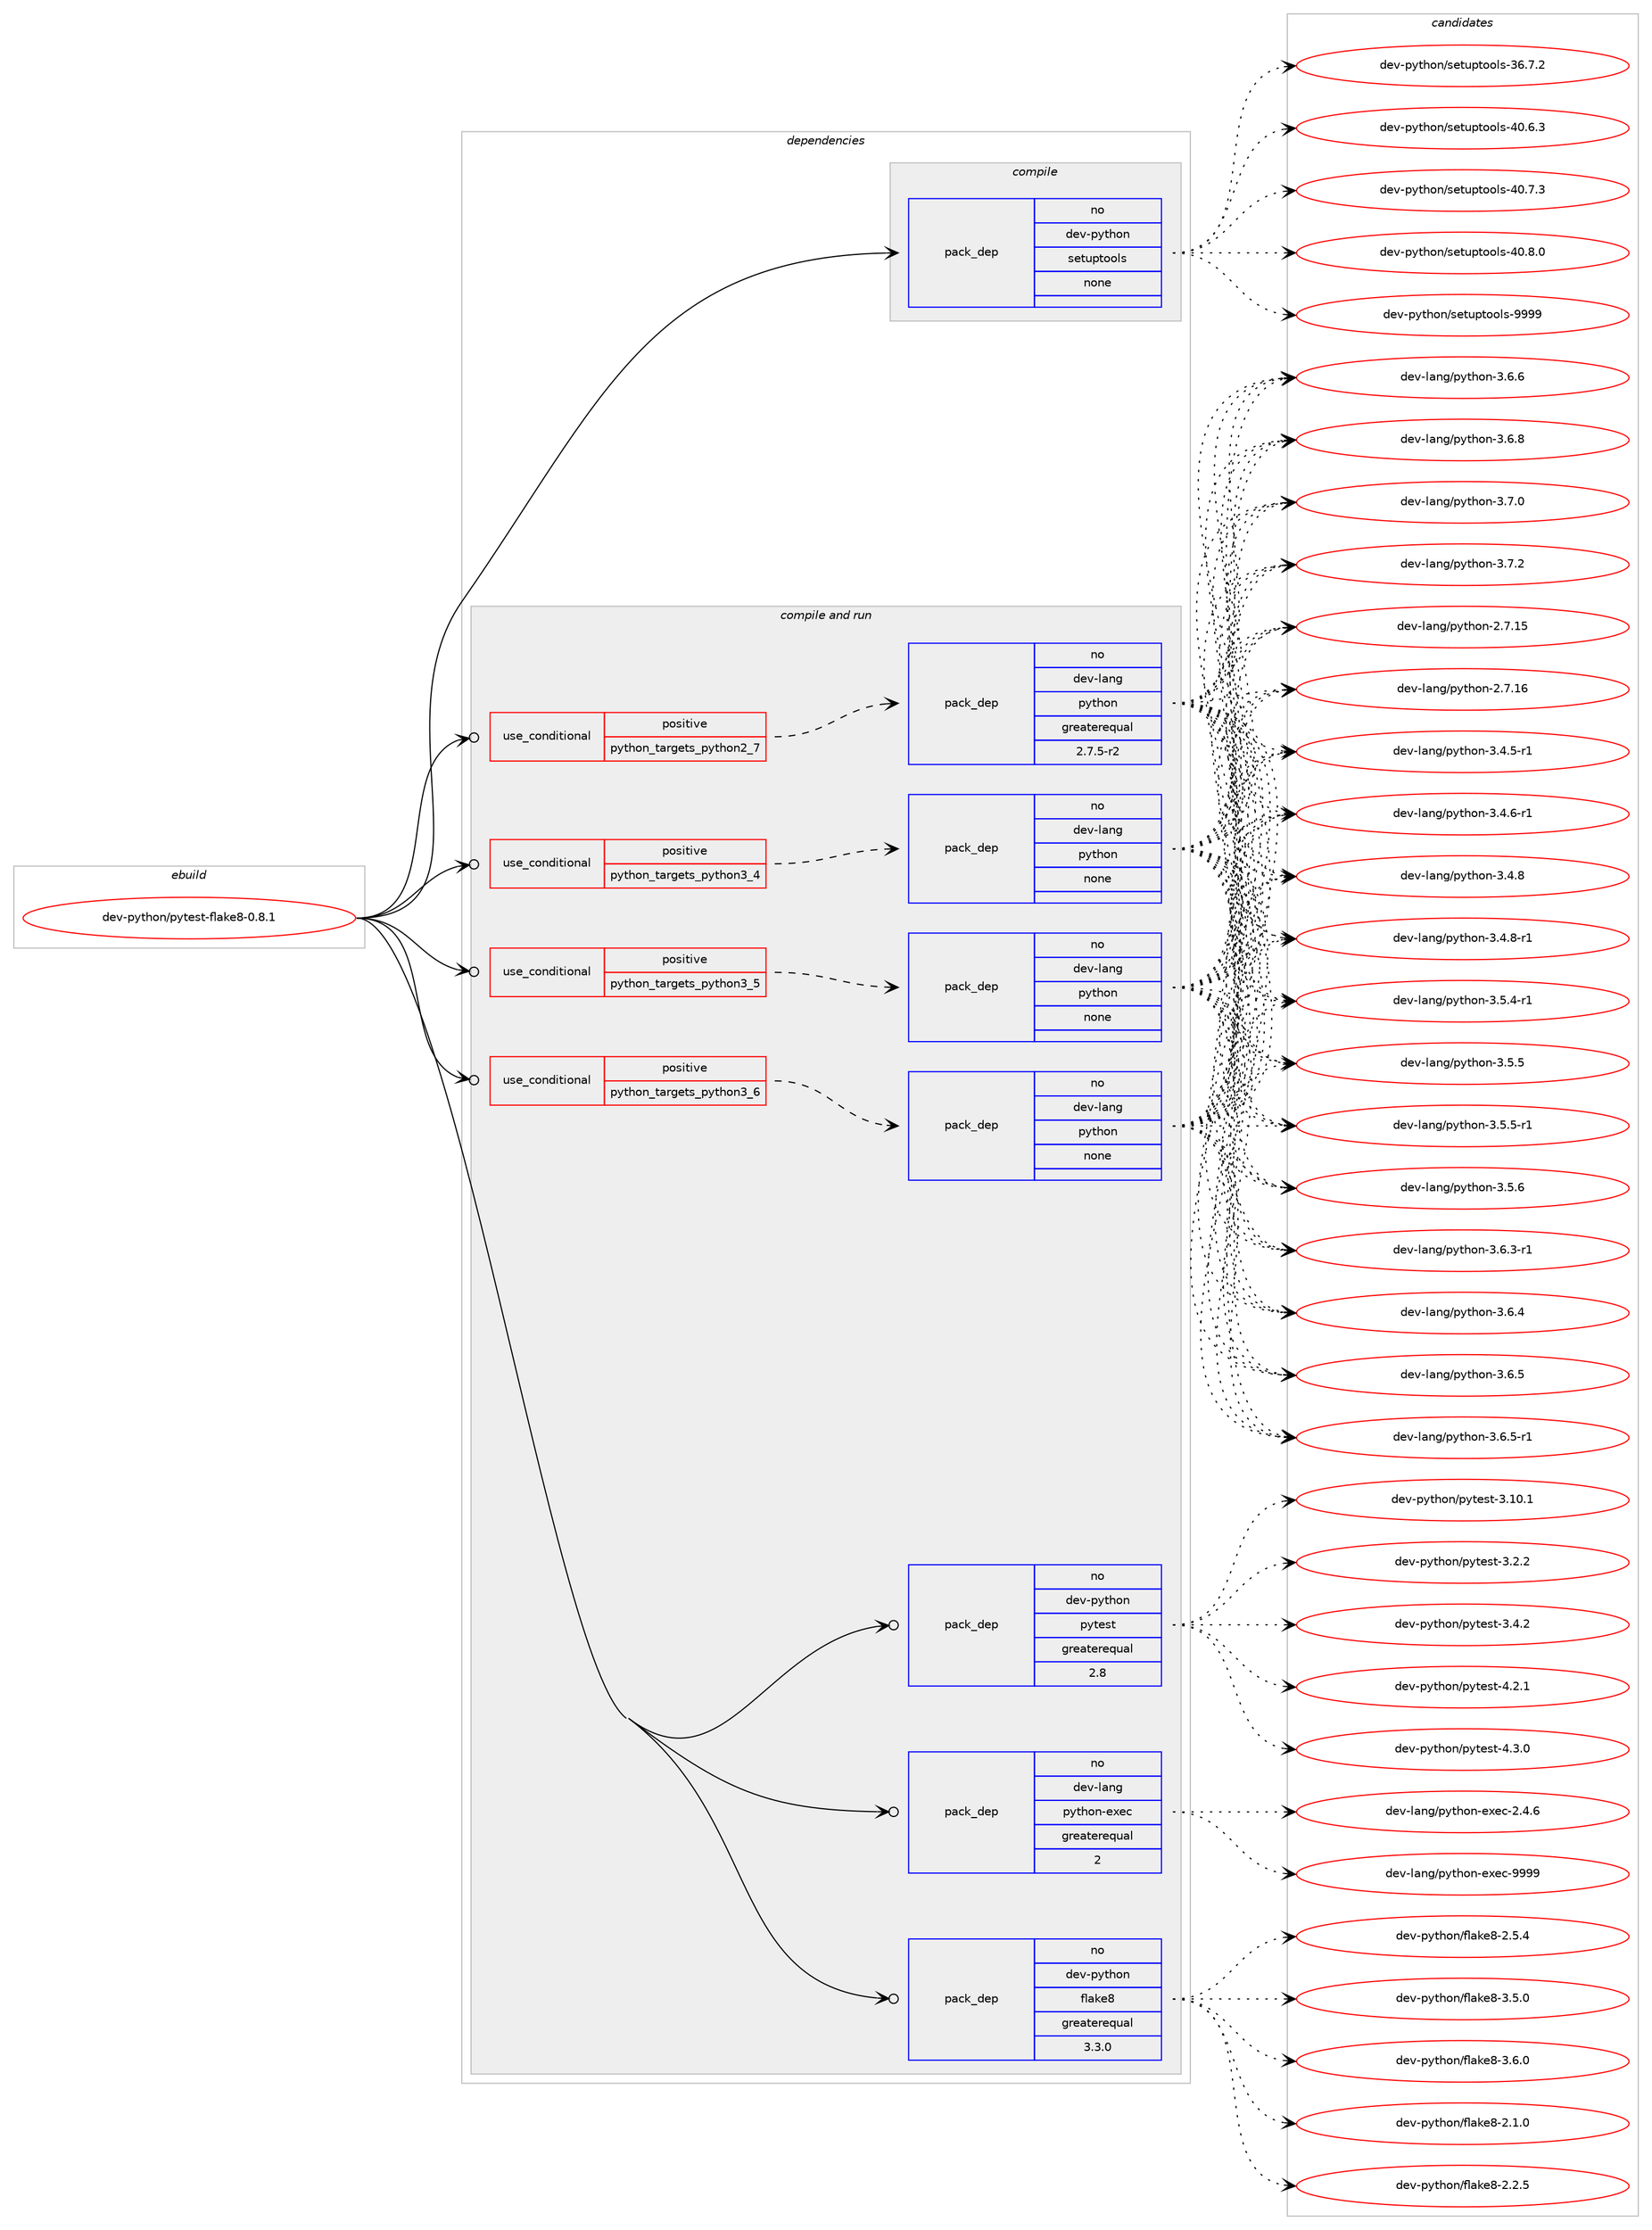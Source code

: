 digraph prolog {

# *************
# Graph options
# *************

newrank=true;
concentrate=true;
compound=true;
graph [rankdir=LR,fontname=Helvetica,fontsize=10,ranksep=1.5];#, ranksep=2.5, nodesep=0.2];
edge  [arrowhead=vee];
node  [fontname=Helvetica,fontsize=10];

# **********
# The ebuild
# **********

subgraph cluster_leftcol {
color=gray;
rank=same;
label=<<i>ebuild</i>>;
id [label="dev-python/pytest-flake8-0.8.1", color=red, width=4, href="../dev-python/pytest-flake8-0.8.1.svg"];
}

# ****************
# The dependencies
# ****************

subgraph cluster_midcol {
color=gray;
label=<<i>dependencies</i>>;
subgraph cluster_compile {
fillcolor="#eeeeee";
style=filled;
label=<<i>compile</i>>;
subgraph pack1027776 {
dependency1433225 [label=<<TABLE BORDER="0" CELLBORDER="1" CELLSPACING="0" CELLPADDING="4" WIDTH="220"><TR><TD ROWSPAN="6" CELLPADDING="30">pack_dep</TD></TR><TR><TD WIDTH="110">no</TD></TR><TR><TD>dev-python</TD></TR><TR><TD>setuptools</TD></TR><TR><TD>none</TD></TR><TR><TD></TD></TR></TABLE>>, shape=none, color=blue];
}
id:e -> dependency1433225:w [weight=20,style="solid",arrowhead="vee"];
}
subgraph cluster_compileandrun {
fillcolor="#eeeeee";
style=filled;
label=<<i>compile and run</i>>;
subgraph cond382101 {
dependency1433226 [label=<<TABLE BORDER="0" CELLBORDER="1" CELLSPACING="0" CELLPADDING="4"><TR><TD ROWSPAN="3" CELLPADDING="10">use_conditional</TD></TR><TR><TD>positive</TD></TR><TR><TD>python_targets_python2_7</TD></TR></TABLE>>, shape=none, color=red];
subgraph pack1027777 {
dependency1433227 [label=<<TABLE BORDER="0" CELLBORDER="1" CELLSPACING="0" CELLPADDING="4" WIDTH="220"><TR><TD ROWSPAN="6" CELLPADDING="30">pack_dep</TD></TR><TR><TD WIDTH="110">no</TD></TR><TR><TD>dev-lang</TD></TR><TR><TD>python</TD></TR><TR><TD>greaterequal</TD></TR><TR><TD>2.7.5-r2</TD></TR></TABLE>>, shape=none, color=blue];
}
dependency1433226:e -> dependency1433227:w [weight=20,style="dashed",arrowhead="vee"];
}
id:e -> dependency1433226:w [weight=20,style="solid",arrowhead="odotvee"];
subgraph cond382102 {
dependency1433228 [label=<<TABLE BORDER="0" CELLBORDER="1" CELLSPACING="0" CELLPADDING="4"><TR><TD ROWSPAN="3" CELLPADDING="10">use_conditional</TD></TR><TR><TD>positive</TD></TR><TR><TD>python_targets_python3_4</TD></TR></TABLE>>, shape=none, color=red];
subgraph pack1027778 {
dependency1433229 [label=<<TABLE BORDER="0" CELLBORDER="1" CELLSPACING="0" CELLPADDING="4" WIDTH="220"><TR><TD ROWSPAN="6" CELLPADDING="30">pack_dep</TD></TR><TR><TD WIDTH="110">no</TD></TR><TR><TD>dev-lang</TD></TR><TR><TD>python</TD></TR><TR><TD>none</TD></TR><TR><TD></TD></TR></TABLE>>, shape=none, color=blue];
}
dependency1433228:e -> dependency1433229:w [weight=20,style="dashed",arrowhead="vee"];
}
id:e -> dependency1433228:w [weight=20,style="solid",arrowhead="odotvee"];
subgraph cond382103 {
dependency1433230 [label=<<TABLE BORDER="0" CELLBORDER="1" CELLSPACING="0" CELLPADDING="4"><TR><TD ROWSPAN="3" CELLPADDING="10">use_conditional</TD></TR><TR><TD>positive</TD></TR><TR><TD>python_targets_python3_5</TD></TR></TABLE>>, shape=none, color=red];
subgraph pack1027779 {
dependency1433231 [label=<<TABLE BORDER="0" CELLBORDER="1" CELLSPACING="0" CELLPADDING="4" WIDTH="220"><TR><TD ROWSPAN="6" CELLPADDING="30">pack_dep</TD></TR><TR><TD WIDTH="110">no</TD></TR><TR><TD>dev-lang</TD></TR><TR><TD>python</TD></TR><TR><TD>none</TD></TR><TR><TD></TD></TR></TABLE>>, shape=none, color=blue];
}
dependency1433230:e -> dependency1433231:w [weight=20,style="dashed",arrowhead="vee"];
}
id:e -> dependency1433230:w [weight=20,style="solid",arrowhead="odotvee"];
subgraph cond382104 {
dependency1433232 [label=<<TABLE BORDER="0" CELLBORDER="1" CELLSPACING="0" CELLPADDING="4"><TR><TD ROWSPAN="3" CELLPADDING="10">use_conditional</TD></TR><TR><TD>positive</TD></TR><TR><TD>python_targets_python3_6</TD></TR></TABLE>>, shape=none, color=red];
subgraph pack1027780 {
dependency1433233 [label=<<TABLE BORDER="0" CELLBORDER="1" CELLSPACING="0" CELLPADDING="4" WIDTH="220"><TR><TD ROWSPAN="6" CELLPADDING="30">pack_dep</TD></TR><TR><TD WIDTH="110">no</TD></TR><TR><TD>dev-lang</TD></TR><TR><TD>python</TD></TR><TR><TD>none</TD></TR><TR><TD></TD></TR></TABLE>>, shape=none, color=blue];
}
dependency1433232:e -> dependency1433233:w [weight=20,style="dashed",arrowhead="vee"];
}
id:e -> dependency1433232:w [weight=20,style="solid",arrowhead="odotvee"];
subgraph pack1027781 {
dependency1433234 [label=<<TABLE BORDER="0" CELLBORDER="1" CELLSPACING="0" CELLPADDING="4" WIDTH="220"><TR><TD ROWSPAN="6" CELLPADDING="30">pack_dep</TD></TR><TR><TD WIDTH="110">no</TD></TR><TR><TD>dev-lang</TD></TR><TR><TD>python-exec</TD></TR><TR><TD>greaterequal</TD></TR><TR><TD>2</TD></TR></TABLE>>, shape=none, color=blue];
}
id:e -> dependency1433234:w [weight=20,style="solid",arrowhead="odotvee"];
subgraph pack1027782 {
dependency1433235 [label=<<TABLE BORDER="0" CELLBORDER="1" CELLSPACING="0" CELLPADDING="4" WIDTH="220"><TR><TD ROWSPAN="6" CELLPADDING="30">pack_dep</TD></TR><TR><TD WIDTH="110">no</TD></TR><TR><TD>dev-python</TD></TR><TR><TD>flake8</TD></TR><TR><TD>greaterequal</TD></TR><TR><TD>3.3.0</TD></TR></TABLE>>, shape=none, color=blue];
}
id:e -> dependency1433235:w [weight=20,style="solid",arrowhead="odotvee"];
subgraph pack1027783 {
dependency1433236 [label=<<TABLE BORDER="0" CELLBORDER="1" CELLSPACING="0" CELLPADDING="4" WIDTH="220"><TR><TD ROWSPAN="6" CELLPADDING="30">pack_dep</TD></TR><TR><TD WIDTH="110">no</TD></TR><TR><TD>dev-python</TD></TR><TR><TD>pytest</TD></TR><TR><TD>greaterequal</TD></TR><TR><TD>2.8</TD></TR></TABLE>>, shape=none, color=blue];
}
id:e -> dependency1433236:w [weight=20,style="solid",arrowhead="odotvee"];
}
subgraph cluster_run {
fillcolor="#eeeeee";
style=filled;
label=<<i>run</i>>;
}
}

# **************
# The candidates
# **************

subgraph cluster_choices {
rank=same;
color=gray;
label=<<i>candidates</i>>;

subgraph choice1027776 {
color=black;
nodesep=1;
choice100101118451121211161041111104711510111611711211611111110811545515446554650 [label="dev-python/setuptools-36.7.2", color=red, width=4,href="../dev-python/setuptools-36.7.2.svg"];
choice100101118451121211161041111104711510111611711211611111110811545524846544651 [label="dev-python/setuptools-40.6.3", color=red, width=4,href="../dev-python/setuptools-40.6.3.svg"];
choice100101118451121211161041111104711510111611711211611111110811545524846554651 [label="dev-python/setuptools-40.7.3", color=red, width=4,href="../dev-python/setuptools-40.7.3.svg"];
choice100101118451121211161041111104711510111611711211611111110811545524846564648 [label="dev-python/setuptools-40.8.0", color=red, width=4,href="../dev-python/setuptools-40.8.0.svg"];
choice10010111845112121116104111110471151011161171121161111111081154557575757 [label="dev-python/setuptools-9999", color=red, width=4,href="../dev-python/setuptools-9999.svg"];
dependency1433225:e -> choice100101118451121211161041111104711510111611711211611111110811545515446554650:w [style=dotted,weight="100"];
dependency1433225:e -> choice100101118451121211161041111104711510111611711211611111110811545524846544651:w [style=dotted,weight="100"];
dependency1433225:e -> choice100101118451121211161041111104711510111611711211611111110811545524846554651:w [style=dotted,weight="100"];
dependency1433225:e -> choice100101118451121211161041111104711510111611711211611111110811545524846564648:w [style=dotted,weight="100"];
dependency1433225:e -> choice10010111845112121116104111110471151011161171121161111111081154557575757:w [style=dotted,weight="100"];
}
subgraph choice1027777 {
color=black;
nodesep=1;
choice10010111845108971101034711212111610411111045504655464953 [label="dev-lang/python-2.7.15", color=red, width=4,href="../dev-lang/python-2.7.15.svg"];
choice10010111845108971101034711212111610411111045504655464954 [label="dev-lang/python-2.7.16", color=red, width=4,href="../dev-lang/python-2.7.16.svg"];
choice1001011184510897110103471121211161041111104551465246534511449 [label="dev-lang/python-3.4.5-r1", color=red, width=4,href="../dev-lang/python-3.4.5-r1.svg"];
choice1001011184510897110103471121211161041111104551465246544511449 [label="dev-lang/python-3.4.6-r1", color=red, width=4,href="../dev-lang/python-3.4.6-r1.svg"];
choice100101118451089711010347112121116104111110455146524656 [label="dev-lang/python-3.4.8", color=red, width=4,href="../dev-lang/python-3.4.8.svg"];
choice1001011184510897110103471121211161041111104551465246564511449 [label="dev-lang/python-3.4.8-r1", color=red, width=4,href="../dev-lang/python-3.4.8-r1.svg"];
choice1001011184510897110103471121211161041111104551465346524511449 [label="dev-lang/python-3.5.4-r1", color=red, width=4,href="../dev-lang/python-3.5.4-r1.svg"];
choice100101118451089711010347112121116104111110455146534653 [label="dev-lang/python-3.5.5", color=red, width=4,href="../dev-lang/python-3.5.5.svg"];
choice1001011184510897110103471121211161041111104551465346534511449 [label="dev-lang/python-3.5.5-r1", color=red, width=4,href="../dev-lang/python-3.5.5-r1.svg"];
choice100101118451089711010347112121116104111110455146534654 [label="dev-lang/python-3.5.6", color=red, width=4,href="../dev-lang/python-3.5.6.svg"];
choice1001011184510897110103471121211161041111104551465446514511449 [label="dev-lang/python-3.6.3-r1", color=red, width=4,href="../dev-lang/python-3.6.3-r1.svg"];
choice100101118451089711010347112121116104111110455146544652 [label="dev-lang/python-3.6.4", color=red, width=4,href="../dev-lang/python-3.6.4.svg"];
choice100101118451089711010347112121116104111110455146544653 [label="dev-lang/python-3.6.5", color=red, width=4,href="../dev-lang/python-3.6.5.svg"];
choice1001011184510897110103471121211161041111104551465446534511449 [label="dev-lang/python-3.6.5-r1", color=red, width=4,href="../dev-lang/python-3.6.5-r1.svg"];
choice100101118451089711010347112121116104111110455146544654 [label="dev-lang/python-3.6.6", color=red, width=4,href="../dev-lang/python-3.6.6.svg"];
choice100101118451089711010347112121116104111110455146544656 [label="dev-lang/python-3.6.8", color=red, width=4,href="../dev-lang/python-3.6.8.svg"];
choice100101118451089711010347112121116104111110455146554648 [label="dev-lang/python-3.7.0", color=red, width=4,href="../dev-lang/python-3.7.0.svg"];
choice100101118451089711010347112121116104111110455146554650 [label="dev-lang/python-3.7.2", color=red, width=4,href="../dev-lang/python-3.7.2.svg"];
dependency1433227:e -> choice10010111845108971101034711212111610411111045504655464953:w [style=dotted,weight="100"];
dependency1433227:e -> choice10010111845108971101034711212111610411111045504655464954:w [style=dotted,weight="100"];
dependency1433227:e -> choice1001011184510897110103471121211161041111104551465246534511449:w [style=dotted,weight="100"];
dependency1433227:e -> choice1001011184510897110103471121211161041111104551465246544511449:w [style=dotted,weight="100"];
dependency1433227:e -> choice100101118451089711010347112121116104111110455146524656:w [style=dotted,weight="100"];
dependency1433227:e -> choice1001011184510897110103471121211161041111104551465246564511449:w [style=dotted,weight="100"];
dependency1433227:e -> choice1001011184510897110103471121211161041111104551465346524511449:w [style=dotted,weight="100"];
dependency1433227:e -> choice100101118451089711010347112121116104111110455146534653:w [style=dotted,weight="100"];
dependency1433227:e -> choice1001011184510897110103471121211161041111104551465346534511449:w [style=dotted,weight="100"];
dependency1433227:e -> choice100101118451089711010347112121116104111110455146534654:w [style=dotted,weight="100"];
dependency1433227:e -> choice1001011184510897110103471121211161041111104551465446514511449:w [style=dotted,weight="100"];
dependency1433227:e -> choice100101118451089711010347112121116104111110455146544652:w [style=dotted,weight="100"];
dependency1433227:e -> choice100101118451089711010347112121116104111110455146544653:w [style=dotted,weight="100"];
dependency1433227:e -> choice1001011184510897110103471121211161041111104551465446534511449:w [style=dotted,weight="100"];
dependency1433227:e -> choice100101118451089711010347112121116104111110455146544654:w [style=dotted,weight="100"];
dependency1433227:e -> choice100101118451089711010347112121116104111110455146544656:w [style=dotted,weight="100"];
dependency1433227:e -> choice100101118451089711010347112121116104111110455146554648:w [style=dotted,weight="100"];
dependency1433227:e -> choice100101118451089711010347112121116104111110455146554650:w [style=dotted,weight="100"];
}
subgraph choice1027778 {
color=black;
nodesep=1;
choice10010111845108971101034711212111610411111045504655464953 [label="dev-lang/python-2.7.15", color=red, width=4,href="../dev-lang/python-2.7.15.svg"];
choice10010111845108971101034711212111610411111045504655464954 [label="dev-lang/python-2.7.16", color=red, width=4,href="../dev-lang/python-2.7.16.svg"];
choice1001011184510897110103471121211161041111104551465246534511449 [label="dev-lang/python-3.4.5-r1", color=red, width=4,href="../dev-lang/python-3.4.5-r1.svg"];
choice1001011184510897110103471121211161041111104551465246544511449 [label="dev-lang/python-3.4.6-r1", color=red, width=4,href="../dev-lang/python-3.4.6-r1.svg"];
choice100101118451089711010347112121116104111110455146524656 [label="dev-lang/python-3.4.8", color=red, width=4,href="../dev-lang/python-3.4.8.svg"];
choice1001011184510897110103471121211161041111104551465246564511449 [label="dev-lang/python-3.4.8-r1", color=red, width=4,href="../dev-lang/python-3.4.8-r1.svg"];
choice1001011184510897110103471121211161041111104551465346524511449 [label="dev-lang/python-3.5.4-r1", color=red, width=4,href="../dev-lang/python-3.5.4-r1.svg"];
choice100101118451089711010347112121116104111110455146534653 [label="dev-lang/python-3.5.5", color=red, width=4,href="../dev-lang/python-3.5.5.svg"];
choice1001011184510897110103471121211161041111104551465346534511449 [label="dev-lang/python-3.5.5-r1", color=red, width=4,href="../dev-lang/python-3.5.5-r1.svg"];
choice100101118451089711010347112121116104111110455146534654 [label="dev-lang/python-3.5.6", color=red, width=4,href="../dev-lang/python-3.5.6.svg"];
choice1001011184510897110103471121211161041111104551465446514511449 [label="dev-lang/python-3.6.3-r1", color=red, width=4,href="../dev-lang/python-3.6.3-r1.svg"];
choice100101118451089711010347112121116104111110455146544652 [label="dev-lang/python-3.6.4", color=red, width=4,href="../dev-lang/python-3.6.4.svg"];
choice100101118451089711010347112121116104111110455146544653 [label="dev-lang/python-3.6.5", color=red, width=4,href="../dev-lang/python-3.6.5.svg"];
choice1001011184510897110103471121211161041111104551465446534511449 [label="dev-lang/python-3.6.5-r1", color=red, width=4,href="../dev-lang/python-3.6.5-r1.svg"];
choice100101118451089711010347112121116104111110455146544654 [label="dev-lang/python-3.6.6", color=red, width=4,href="../dev-lang/python-3.6.6.svg"];
choice100101118451089711010347112121116104111110455146544656 [label="dev-lang/python-3.6.8", color=red, width=4,href="../dev-lang/python-3.6.8.svg"];
choice100101118451089711010347112121116104111110455146554648 [label="dev-lang/python-3.7.0", color=red, width=4,href="../dev-lang/python-3.7.0.svg"];
choice100101118451089711010347112121116104111110455146554650 [label="dev-lang/python-3.7.2", color=red, width=4,href="../dev-lang/python-3.7.2.svg"];
dependency1433229:e -> choice10010111845108971101034711212111610411111045504655464953:w [style=dotted,weight="100"];
dependency1433229:e -> choice10010111845108971101034711212111610411111045504655464954:w [style=dotted,weight="100"];
dependency1433229:e -> choice1001011184510897110103471121211161041111104551465246534511449:w [style=dotted,weight="100"];
dependency1433229:e -> choice1001011184510897110103471121211161041111104551465246544511449:w [style=dotted,weight="100"];
dependency1433229:e -> choice100101118451089711010347112121116104111110455146524656:w [style=dotted,weight="100"];
dependency1433229:e -> choice1001011184510897110103471121211161041111104551465246564511449:w [style=dotted,weight="100"];
dependency1433229:e -> choice1001011184510897110103471121211161041111104551465346524511449:w [style=dotted,weight="100"];
dependency1433229:e -> choice100101118451089711010347112121116104111110455146534653:w [style=dotted,weight="100"];
dependency1433229:e -> choice1001011184510897110103471121211161041111104551465346534511449:w [style=dotted,weight="100"];
dependency1433229:e -> choice100101118451089711010347112121116104111110455146534654:w [style=dotted,weight="100"];
dependency1433229:e -> choice1001011184510897110103471121211161041111104551465446514511449:w [style=dotted,weight="100"];
dependency1433229:e -> choice100101118451089711010347112121116104111110455146544652:w [style=dotted,weight="100"];
dependency1433229:e -> choice100101118451089711010347112121116104111110455146544653:w [style=dotted,weight="100"];
dependency1433229:e -> choice1001011184510897110103471121211161041111104551465446534511449:w [style=dotted,weight="100"];
dependency1433229:e -> choice100101118451089711010347112121116104111110455146544654:w [style=dotted,weight="100"];
dependency1433229:e -> choice100101118451089711010347112121116104111110455146544656:w [style=dotted,weight="100"];
dependency1433229:e -> choice100101118451089711010347112121116104111110455146554648:w [style=dotted,weight="100"];
dependency1433229:e -> choice100101118451089711010347112121116104111110455146554650:w [style=dotted,weight="100"];
}
subgraph choice1027779 {
color=black;
nodesep=1;
choice10010111845108971101034711212111610411111045504655464953 [label="dev-lang/python-2.7.15", color=red, width=4,href="../dev-lang/python-2.7.15.svg"];
choice10010111845108971101034711212111610411111045504655464954 [label="dev-lang/python-2.7.16", color=red, width=4,href="../dev-lang/python-2.7.16.svg"];
choice1001011184510897110103471121211161041111104551465246534511449 [label="dev-lang/python-3.4.5-r1", color=red, width=4,href="../dev-lang/python-3.4.5-r1.svg"];
choice1001011184510897110103471121211161041111104551465246544511449 [label="dev-lang/python-3.4.6-r1", color=red, width=4,href="../dev-lang/python-3.4.6-r1.svg"];
choice100101118451089711010347112121116104111110455146524656 [label="dev-lang/python-3.4.8", color=red, width=4,href="../dev-lang/python-3.4.8.svg"];
choice1001011184510897110103471121211161041111104551465246564511449 [label="dev-lang/python-3.4.8-r1", color=red, width=4,href="../dev-lang/python-3.4.8-r1.svg"];
choice1001011184510897110103471121211161041111104551465346524511449 [label="dev-lang/python-3.5.4-r1", color=red, width=4,href="../dev-lang/python-3.5.4-r1.svg"];
choice100101118451089711010347112121116104111110455146534653 [label="dev-lang/python-3.5.5", color=red, width=4,href="../dev-lang/python-3.5.5.svg"];
choice1001011184510897110103471121211161041111104551465346534511449 [label="dev-lang/python-3.5.5-r1", color=red, width=4,href="../dev-lang/python-3.5.5-r1.svg"];
choice100101118451089711010347112121116104111110455146534654 [label="dev-lang/python-3.5.6", color=red, width=4,href="../dev-lang/python-3.5.6.svg"];
choice1001011184510897110103471121211161041111104551465446514511449 [label="dev-lang/python-3.6.3-r1", color=red, width=4,href="../dev-lang/python-3.6.3-r1.svg"];
choice100101118451089711010347112121116104111110455146544652 [label="dev-lang/python-3.6.4", color=red, width=4,href="../dev-lang/python-3.6.4.svg"];
choice100101118451089711010347112121116104111110455146544653 [label="dev-lang/python-3.6.5", color=red, width=4,href="../dev-lang/python-3.6.5.svg"];
choice1001011184510897110103471121211161041111104551465446534511449 [label="dev-lang/python-3.6.5-r1", color=red, width=4,href="../dev-lang/python-3.6.5-r1.svg"];
choice100101118451089711010347112121116104111110455146544654 [label="dev-lang/python-3.6.6", color=red, width=4,href="../dev-lang/python-3.6.6.svg"];
choice100101118451089711010347112121116104111110455146544656 [label="dev-lang/python-3.6.8", color=red, width=4,href="../dev-lang/python-3.6.8.svg"];
choice100101118451089711010347112121116104111110455146554648 [label="dev-lang/python-3.7.0", color=red, width=4,href="../dev-lang/python-3.7.0.svg"];
choice100101118451089711010347112121116104111110455146554650 [label="dev-lang/python-3.7.2", color=red, width=4,href="../dev-lang/python-3.7.2.svg"];
dependency1433231:e -> choice10010111845108971101034711212111610411111045504655464953:w [style=dotted,weight="100"];
dependency1433231:e -> choice10010111845108971101034711212111610411111045504655464954:w [style=dotted,weight="100"];
dependency1433231:e -> choice1001011184510897110103471121211161041111104551465246534511449:w [style=dotted,weight="100"];
dependency1433231:e -> choice1001011184510897110103471121211161041111104551465246544511449:w [style=dotted,weight="100"];
dependency1433231:e -> choice100101118451089711010347112121116104111110455146524656:w [style=dotted,weight="100"];
dependency1433231:e -> choice1001011184510897110103471121211161041111104551465246564511449:w [style=dotted,weight="100"];
dependency1433231:e -> choice1001011184510897110103471121211161041111104551465346524511449:w [style=dotted,weight="100"];
dependency1433231:e -> choice100101118451089711010347112121116104111110455146534653:w [style=dotted,weight="100"];
dependency1433231:e -> choice1001011184510897110103471121211161041111104551465346534511449:w [style=dotted,weight="100"];
dependency1433231:e -> choice100101118451089711010347112121116104111110455146534654:w [style=dotted,weight="100"];
dependency1433231:e -> choice1001011184510897110103471121211161041111104551465446514511449:w [style=dotted,weight="100"];
dependency1433231:e -> choice100101118451089711010347112121116104111110455146544652:w [style=dotted,weight="100"];
dependency1433231:e -> choice100101118451089711010347112121116104111110455146544653:w [style=dotted,weight="100"];
dependency1433231:e -> choice1001011184510897110103471121211161041111104551465446534511449:w [style=dotted,weight="100"];
dependency1433231:e -> choice100101118451089711010347112121116104111110455146544654:w [style=dotted,weight="100"];
dependency1433231:e -> choice100101118451089711010347112121116104111110455146544656:w [style=dotted,weight="100"];
dependency1433231:e -> choice100101118451089711010347112121116104111110455146554648:w [style=dotted,weight="100"];
dependency1433231:e -> choice100101118451089711010347112121116104111110455146554650:w [style=dotted,weight="100"];
}
subgraph choice1027780 {
color=black;
nodesep=1;
choice10010111845108971101034711212111610411111045504655464953 [label="dev-lang/python-2.7.15", color=red, width=4,href="../dev-lang/python-2.7.15.svg"];
choice10010111845108971101034711212111610411111045504655464954 [label="dev-lang/python-2.7.16", color=red, width=4,href="../dev-lang/python-2.7.16.svg"];
choice1001011184510897110103471121211161041111104551465246534511449 [label="dev-lang/python-3.4.5-r1", color=red, width=4,href="../dev-lang/python-3.4.5-r1.svg"];
choice1001011184510897110103471121211161041111104551465246544511449 [label="dev-lang/python-3.4.6-r1", color=red, width=4,href="../dev-lang/python-3.4.6-r1.svg"];
choice100101118451089711010347112121116104111110455146524656 [label="dev-lang/python-3.4.8", color=red, width=4,href="../dev-lang/python-3.4.8.svg"];
choice1001011184510897110103471121211161041111104551465246564511449 [label="dev-lang/python-3.4.8-r1", color=red, width=4,href="../dev-lang/python-3.4.8-r1.svg"];
choice1001011184510897110103471121211161041111104551465346524511449 [label="dev-lang/python-3.5.4-r1", color=red, width=4,href="../dev-lang/python-3.5.4-r1.svg"];
choice100101118451089711010347112121116104111110455146534653 [label="dev-lang/python-3.5.5", color=red, width=4,href="../dev-lang/python-3.5.5.svg"];
choice1001011184510897110103471121211161041111104551465346534511449 [label="dev-lang/python-3.5.5-r1", color=red, width=4,href="../dev-lang/python-3.5.5-r1.svg"];
choice100101118451089711010347112121116104111110455146534654 [label="dev-lang/python-3.5.6", color=red, width=4,href="../dev-lang/python-3.5.6.svg"];
choice1001011184510897110103471121211161041111104551465446514511449 [label="dev-lang/python-3.6.3-r1", color=red, width=4,href="../dev-lang/python-3.6.3-r1.svg"];
choice100101118451089711010347112121116104111110455146544652 [label="dev-lang/python-3.6.4", color=red, width=4,href="../dev-lang/python-3.6.4.svg"];
choice100101118451089711010347112121116104111110455146544653 [label="dev-lang/python-3.6.5", color=red, width=4,href="../dev-lang/python-3.6.5.svg"];
choice1001011184510897110103471121211161041111104551465446534511449 [label="dev-lang/python-3.6.5-r1", color=red, width=4,href="../dev-lang/python-3.6.5-r1.svg"];
choice100101118451089711010347112121116104111110455146544654 [label="dev-lang/python-3.6.6", color=red, width=4,href="../dev-lang/python-3.6.6.svg"];
choice100101118451089711010347112121116104111110455146544656 [label="dev-lang/python-3.6.8", color=red, width=4,href="../dev-lang/python-3.6.8.svg"];
choice100101118451089711010347112121116104111110455146554648 [label="dev-lang/python-3.7.0", color=red, width=4,href="../dev-lang/python-3.7.0.svg"];
choice100101118451089711010347112121116104111110455146554650 [label="dev-lang/python-3.7.2", color=red, width=4,href="../dev-lang/python-3.7.2.svg"];
dependency1433233:e -> choice10010111845108971101034711212111610411111045504655464953:w [style=dotted,weight="100"];
dependency1433233:e -> choice10010111845108971101034711212111610411111045504655464954:w [style=dotted,weight="100"];
dependency1433233:e -> choice1001011184510897110103471121211161041111104551465246534511449:w [style=dotted,weight="100"];
dependency1433233:e -> choice1001011184510897110103471121211161041111104551465246544511449:w [style=dotted,weight="100"];
dependency1433233:e -> choice100101118451089711010347112121116104111110455146524656:w [style=dotted,weight="100"];
dependency1433233:e -> choice1001011184510897110103471121211161041111104551465246564511449:w [style=dotted,weight="100"];
dependency1433233:e -> choice1001011184510897110103471121211161041111104551465346524511449:w [style=dotted,weight="100"];
dependency1433233:e -> choice100101118451089711010347112121116104111110455146534653:w [style=dotted,weight="100"];
dependency1433233:e -> choice1001011184510897110103471121211161041111104551465346534511449:w [style=dotted,weight="100"];
dependency1433233:e -> choice100101118451089711010347112121116104111110455146534654:w [style=dotted,weight="100"];
dependency1433233:e -> choice1001011184510897110103471121211161041111104551465446514511449:w [style=dotted,weight="100"];
dependency1433233:e -> choice100101118451089711010347112121116104111110455146544652:w [style=dotted,weight="100"];
dependency1433233:e -> choice100101118451089711010347112121116104111110455146544653:w [style=dotted,weight="100"];
dependency1433233:e -> choice1001011184510897110103471121211161041111104551465446534511449:w [style=dotted,weight="100"];
dependency1433233:e -> choice100101118451089711010347112121116104111110455146544654:w [style=dotted,weight="100"];
dependency1433233:e -> choice100101118451089711010347112121116104111110455146544656:w [style=dotted,weight="100"];
dependency1433233:e -> choice100101118451089711010347112121116104111110455146554648:w [style=dotted,weight="100"];
dependency1433233:e -> choice100101118451089711010347112121116104111110455146554650:w [style=dotted,weight="100"];
}
subgraph choice1027781 {
color=black;
nodesep=1;
choice1001011184510897110103471121211161041111104510112010199455046524654 [label="dev-lang/python-exec-2.4.6", color=red, width=4,href="../dev-lang/python-exec-2.4.6.svg"];
choice10010111845108971101034711212111610411111045101120101994557575757 [label="dev-lang/python-exec-9999", color=red, width=4,href="../dev-lang/python-exec-9999.svg"];
dependency1433234:e -> choice1001011184510897110103471121211161041111104510112010199455046524654:w [style=dotted,weight="100"];
dependency1433234:e -> choice10010111845108971101034711212111610411111045101120101994557575757:w [style=dotted,weight="100"];
}
subgraph choice1027782 {
color=black;
nodesep=1;
choice10010111845112121116104111110471021089710710156455046494648 [label="dev-python/flake8-2.1.0", color=red, width=4,href="../dev-python/flake8-2.1.0.svg"];
choice10010111845112121116104111110471021089710710156455046504653 [label="dev-python/flake8-2.2.5", color=red, width=4,href="../dev-python/flake8-2.2.5.svg"];
choice10010111845112121116104111110471021089710710156455046534652 [label="dev-python/flake8-2.5.4", color=red, width=4,href="../dev-python/flake8-2.5.4.svg"];
choice10010111845112121116104111110471021089710710156455146534648 [label="dev-python/flake8-3.5.0", color=red, width=4,href="../dev-python/flake8-3.5.0.svg"];
choice10010111845112121116104111110471021089710710156455146544648 [label="dev-python/flake8-3.6.0", color=red, width=4,href="../dev-python/flake8-3.6.0.svg"];
dependency1433235:e -> choice10010111845112121116104111110471021089710710156455046494648:w [style=dotted,weight="100"];
dependency1433235:e -> choice10010111845112121116104111110471021089710710156455046504653:w [style=dotted,weight="100"];
dependency1433235:e -> choice10010111845112121116104111110471021089710710156455046534652:w [style=dotted,weight="100"];
dependency1433235:e -> choice10010111845112121116104111110471021089710710156455146534648:w [style=dotted,weight="100"];
dependency1433235:e -> choice10010111845112121116104111110471021089710710156455146544648:w [style=dotted,weight="100"];
}
subgraph choice1027783 {
color=black;
nodesep=1;
choice100101118451121211161041111104711212111610111511645514649484649 [label="dev-python/pytest-3.10.1", color=red, width=4,href="../dev-python/pytest-3.10.1.svg"];
choice1001011184511212111610411111047112121116101115116455146504650 [label="dev-python/pytest-3.2.2", color=red, width=4,href="../dev-python/pytest-3.2.2.svg"];
choice1001011184511212111610411111047112121116101115116455146524650 [label="dev-python/pytest-3.4.2", color=red, width=4,href="../dev-python/pytest-3.4.2.svg"];
choice1001011184511212111610411111047112121116101115116455246504649 [label="dev-python/pytest-4.2.1", color=red, width=4,href="../dev-python/pytest-4.2.1.svg"];
choice1001011184511212111610411111047112121116101115116455246514648 [label="dev-python/pytest-4.3.0", color=red, width=4,href="../dev-python/pytest-4.3.0.svg"];
dependency1433236:e -> choice100101118451121211161041111104711212111610111511645514649484649:w [style=dotted,weight="100"];
dependency1433236:e -> choice1001011184511212111610411111047112121116101115116455146504650:w [style=dotted,weight="100"];
dependency1433236:e -> choice1001011184511212111610411111047112121116101115116455146524650:w [style=dotted,weight="100"];
dependency1433236:e -> choice1001011184511212111610411111047112121116101115116455246504649:w [style=dotted,weight="100"];
dependency1433236:e -> choice1001011184511212111610411111047112121116101115116455246514648:w [style=dotted,weight="100"];
}
}

}
